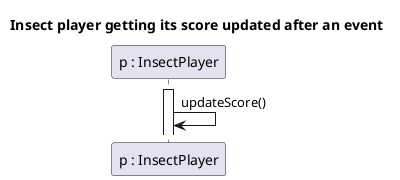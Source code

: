 @startuml Insect player score

title Insect player getting its score updated after an event

participant "p : InsectPlayer" as P

activate P

P -> P : updateScore()



@enduml